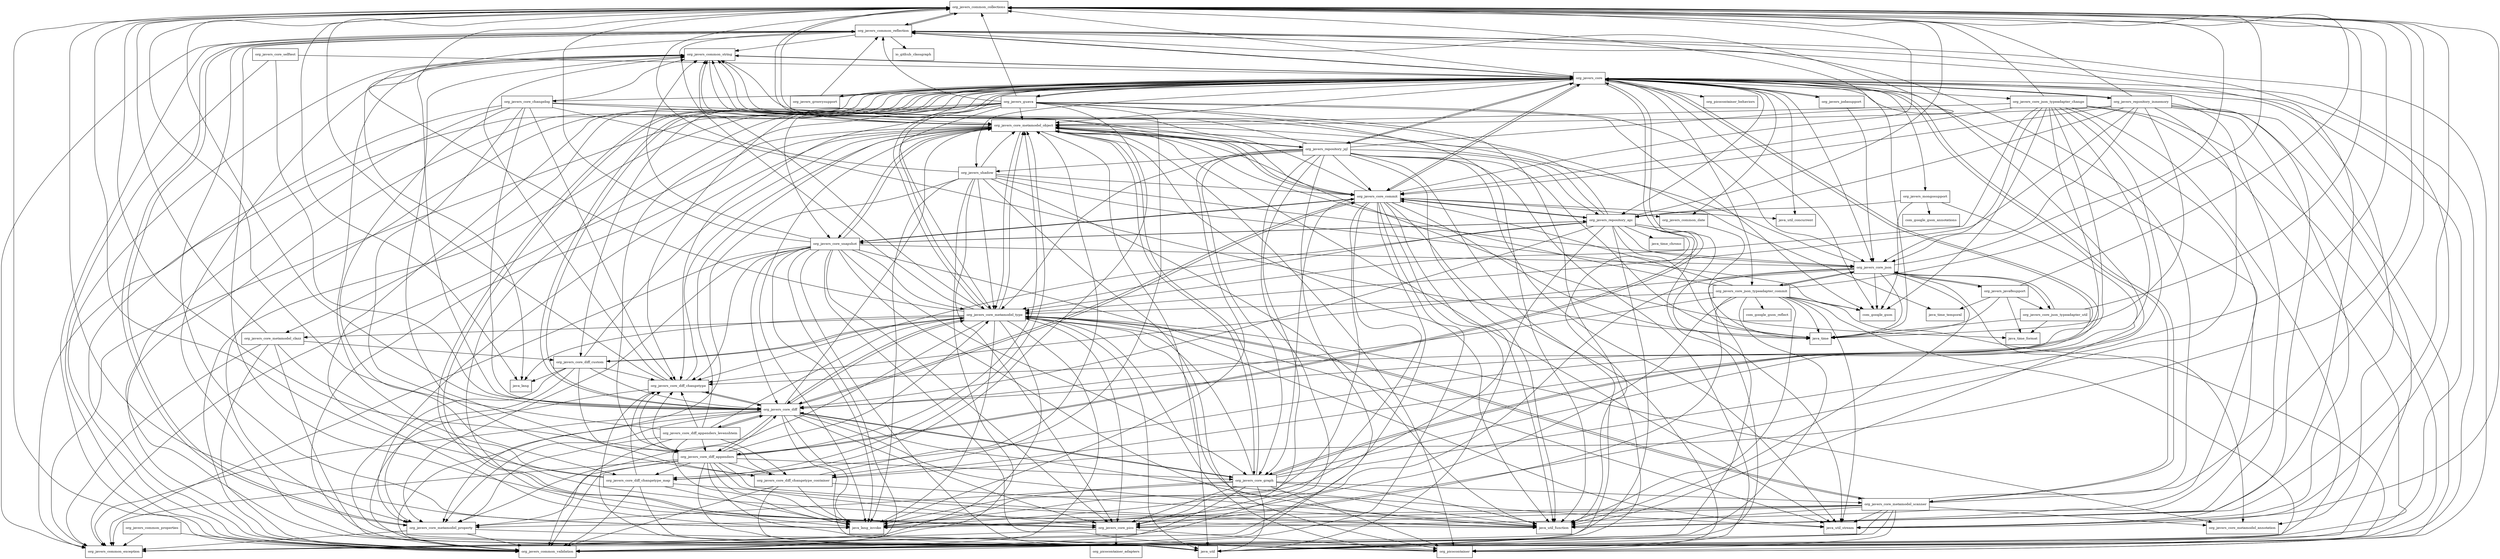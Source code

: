 digraph javers_core_5_0_1_package_dependencies {
  node [shape = box, fontsize=10.0];
  org_javers_common_collections -> java_lang;
  org_javers_common_collections -> java_lang_invoke;
  org_javers_common_collections -> java_util_function;
  org_javers_common_collections -> java_util_stream;
  org_javers_common_collections -> org_javers_common_reflection;
  org_javers_common_collections -> org_javers_common_validation;
  org_javers_common_collections -> org_javers_core_metamodel_object;
  org_javers_common_date -> java_time;
  org_javers_common_properties -> org_javers_common_exception;
  org_javers_common_properties -> org_javers_common_validation;
  org_javers_common_reflection -> io_github_classgraph;
  org_javers_common_reflection -> java_lang;
  org_javers_common_reflection -> java_lang_invoke;
  org_javers_common_reflection -> java_util;
  org_javers_common_reflection -> java_util_function;
  org_javers_common_reflection -> java_util_stream;
  org_javers_common_reflection -> org_javers_common_collections;
  org_javers_common_reflection -> org_javers_common_exception;
  org_javers_common_reflection -> org_javers_common_string;
  org_javers_common_reflection -> org_javers_common_validation;
  org_javers_common_reflection -> org_javers_core;
  org_javers_common_reflection -> org_javers_core_metamodel_property;
  org_javers_common_string -> java_time_format;
  org_javers_common_string -> java_time_temporal;
  org_javers_common_string -> java_util;
  org_javers_common_string -> org_javers_common_validation;
  org_javers_common_string -> org_javers_core;
  org_javers_core -> com_google_gson;
  org_javers_core -> java_lang_invoke;
  org_javers_core -> java_time;
  org_javers_core -> java_util;
  org_javers_core -> java_util_concurrent;
  org_javers_core -> java_util_function;
  org_javers_core -> java_util_stream;
  org_javers_core -> org_javers_common_collections;
  org_javers_core -> org_javers_common_date;
  org_javers_core -> org_javers_common_exception;
  org_javers_core -> org_javers_common_reflection;
  org_javers_core -> org_javers_common_string;
  org_javers_core -> org_javers_common_validation;
  org_javers_core -> org_javers_core_changelog;
  org_javers_core -> org_javers_core_commit;
  org_javers_core -> org_javers_core_diff;
  org_javers_core -> org_javers_core_diff_appenders;
  org_javers_core -> org_javers_core_diff_changetype;
  org_javers_core -> org_javers_core_diff_custom;
  org_javers_core -> org_javers_core_graph;
  org_javers_core -> org_javers_core_json;
  org_javers_core -> org_javers_core_json_typeadapter_change;
  org_javers_core -> org_javers_core_json_typeadapter_commit;
  org_javers_core -> org_javers_core_metamodel_annotation;
  org_javers_core -> org_javers_core_metamodel_clazz;
  org_javers_core -> org_javers_core_metamodel_object;
  org_javers_core -> org_javers_core_metamodel_property;
  org_javers_core -> org_javers_core_metamodel_scanner;
  org_javers_core -> org_javers_core_metamodel_type;
  org_javers_core -> org_javers_core_pico;
  org_javers_core -> org_javers_core_snapshot;
  org_javers_core -> org_javers_groovysupport;
  org_javers_core -> org_javers_guava;
  org_javers_core -> org_javers_jodasupport;
  org_javers_core -> org_javers_mongosupport;
  org_javers_core -> org_javers_repository_api;
  org_javers_core -> org_javers_repository_inmemory;
  org_javers_core -> org_javers_repository_jql;
  org_javers_core -> org_javers_shadow;
  org_javers_core -> org_picocontainer;
  org_javers_core -> org_picocontainer_behaviors;
  org_javers_core_changelog -> java_time;
  org_javers_core_changelog -> java_util;
  org_javers_core_changelog -> org_javers_common_string;
  org_javers_core_changelog -> org_javers_common_validation;
  org_javers_core_changelog -> org_javers_core_commit;
  org_javers_core_changelog -> org_javers_core_diff;
  org_javers_core_changelog -> org_javers_core_diff_changetype;
  org_javers_core_changelog -> org_javers_core_diff_changetype_container;
  org_javers_core_changelog -> org_javers_core_diff_changetype_map;
  org_javers_core_changelog -> org_javers_core_metamodel_object;
  org_javers_core_commit -> java_lang_invoke;
  org_javers_core_commit -> java_time;
  org_javers_core_commit -> java_util;
  org_javers_core_commit -> java_util_concurrent;
  org_javers_core_commit -> java_util_function;
  org_javers_core_commit -> org_javers_common_collections;
  org_javers_core_commit -> org_javers_common_date;
  org_javers_core_commit -> org_javers_common_exception;
  org_javers_core_commit -> org_javers_common_string;
  org_javers_core_commit -> org_javers_common_validation;
  org_javers_core_commit -> org_javers_core;
  org_javers_core_commit -> org_javers_core_diff;
  org_javers_core_commit -> org_javers_core_graph;
  org_javers_core_commit -> org_javers_core_metamodel_object;
  org_javers_core_commit -> org_javers_core_pico;
  org_javers_core_commit -> org_javers_core_snapshot;
  org_javers_core_commit -> org_javers_repository_api;
  org_javers_core_commit -> org_picocontainer;
  org_javers_core_diff -> java_lang_invoke;
  org_javers_core_diff -> java_util;
  org_javers_core_diff -> java_util_function;
  org_javers_core_diff -> java_util_stream;
  org_javers_core_diff -> org_javers_common_collections;
  org_javers_core_diff -> org_javers_common_exception;
  org_javers_core_diff -> org_javers_common_string;
  org_javers_core_diff -> org_javers_common_validation;
  org_javers_core_diff -> org_javers_core;
  org_javers_core_diff -> org_javers_core_commit;
  org_javers_core_diff -> org_javers_core_diff_appenders;
  org_javers_core_diff -> org_javers_core_diff_appenders_levenshtein;
  org_javers_core_diff -> org_javers_core_diff_changetype;
  org_javers_core_diff -> org_javers_core_graph;
  org_javers_core_diff -> org_javers_core_metamodel_object;
  org_javers_core_diff -> org_javers_core_metamodel_property;
  org_javers_core_diff -> org_javers_core_metamodel_type;
  org_javers_core_diff -> org_javers_core_pico;
  org_javers_core_diff_appenders -> java_lang_invoke;
  org_javers_core_diff_appenders -> java_util;
  org_javers_core_diff_appenders -> java_util_function;
  org_javers_core_diff_appenders -> org_javers_common_collections;
  org_javers_core_diff_appenders -> org_javers_common_exception;
  org_javers_core_diff_appenders -> org_javers_common_validation;
  org_javers_core_diff_appenders -> org_javers_core;
  org_javers_core_diff_appenders -> org_javers_core_diff;
  org_javers_core_diff_appenders -> org_javers_core_diff_changetype;
  org_javers_core_diff_appenders -> org_javers_core_diff_changetype_container;
  org_javers_core_diff_appenders -> org_javers_core_diff_changetype_map;
  org_javers_core_diff_appenders -> org_javers_core_graph;
  org_javers_core_diff_appenders -> org_javers_core_metamodel_object;
  org_javers_core_diff_appenders -> org_javers_core_metamodel_property;
  org_javers_core_diff_appenders -> org_javers_core_metamodel_type;
  org_javers_core_diff_appenders -> org_javers_core_pico;
  org_javers_core_diff_appenders -> org_picocontainer;
  org_javers_core_diff_appenders_levenshtein -> java_lang_invoke;
  org_javers_core_diff_appenders_levenshtein -> org_javers_common_collections;
  org_javers_core_diff_appenders_levenshtein -> org_javers_common_validation;
  org_javers_core_diff_appenders_levenshtein -> org_javers_core_diff;
  org_javers_core_diff_appenders_levenshtein -> org_javers_core_diff_appenders;
  org_javers_core_diff_appenders_levenshtein -> org_javers_core_diff_changetype;
  org_javers_core_diff_appenders_levenshtein -> org_javers_core_diff_changetype_container;
  org_javers_core_diff_appenders_levenshtein -> org_javers_core_metamodel_object;
  org_javers_core_diff_appenders_levenshtein -> org_javers_core_metamodel_property;
  org_javers_core_diff_appenders_levenshtein -> org_javers_core_metamodel_type;
  org_javers_core_diff_changetype -> java_util;
  org_javers_core_diff_changetype -> org_javers_common_collections;
  org_javers_core_diff_changetype -> org_javers_common_string;
  org_javers_core_diff_changetype -> org_javers_common_validation;
  org_javers_core_diff_changetype -> org_javers_core_diff;
  org_javers_core_diff_changetype -> org_javers_core_metamodel_object;
  org_javers_core_diff_changetype_container -> java_lang_invoke;
  org_javers_core_diff_changetype_container -> java_util;
  org_javers_core_diff_changetype_container -> java_util_function;
  org_javers_core_diff_changetype_container -> org_javers_common_collections;
  org_javers_core_diff_changetype_container -> org_javers_common_string;
  org_javers_core_diff_changetype_container -> org_javers_common_validation;
  org_javers_core_diff_changetype_container -> org_javers_core_diff_changetype;
  org_javers_core_diff_changetype_container -> org_javers_core_metamodel_object;
  org_javers_core_diff_changetype_map -> java_lang_invoke;
  org_javers_core_diff_changetype_map -> java_util;
  org_javers_core_diff_changetype_map -> java_util_function;
  org_javers_core_diff_changetype_map -> org_javers_common_collections;
  org_javers_core_diff_changetype_map -> org_javers_common_string;
  org_javers_core_diff_changetype_map -> org_javers_common_validation;
  org_javers_core_diff_changetype_map -> org_javers_core_diff_changetype;
  org_javers_core_diff_changetype_map -> org_javers_core_metamodel_object;
  org_javers_core_diff_custom -> java_lang;
  org_javers_core_diff_custom -> java_util;
  org_javers_core_diff_custom -> org_javers_core_diff;
  org_javers_core_diff_custom -> org_javers_core_diff_appenders;
  org_javers_core_diff_custom -> org_javers_core_diff_changetype;
  org_javers_core_diff_custom -> org_javers_core_metamodel_object;
  org_javers_core_diff_custom -> org_javers_core_metamodel_property;
  org_javers_core_diff_custom -> org_javers_core_metamodel_type;
  org_javers_core_graph -> java_lang_invoke;
  org_javers_core_graph -> java_util;
  org_javers_core_graph -> java_util_function;
  org_javers_core_graph -> org_javers_common_collections;
  org_javers_core_graph -> org_javers_common_reflection;
  org_javers_core_graph -> org_javers_common_validation;
  org_javers_core_graph -> org_javers_core;
  org_javers_core_graph -> org_javers_core_diff;
  org_javers_core_graph -> org_javers_core_metamodel_object;
  org_javers_core_graph -> org_javers_core_metamodel_property;
  org_javers_core_graph -> org_javers_core_metamodel_scanner;
  org_javers_core_graph -> org_javers_core_metamodel_type;
  org_javers_core_graph -> org_javers_core_pico;
  org_javers_core_graph -> org_picocontainer;
  org_javers_core_json -> com_google_gson;
  org_javers_core_json -> java_lang_invoke;
  org_javers_core_json -> java_time;
  org_javers_core_json -> java_util_function;
  org_javers_core_json -> org_javers_common_collections;
  org_javers_core_json -> org_javers_common_validation;
  org_javers_core_json -> org_javers_core_diff_changetype;
  org_javers_core_json -> org_javers_core_json_typeadapter_commit;
  org_javers_core_json -> org_javers_core_json_typeadapter_util;
  org_javers_core_json -> org_javers_core_metamodel_annotation;
  org_javers_core_json -> org_javers_core_metamodel_object;
  org_javers_core_json -> org_javers_java8support;
  org_javers_core_json_typeadapter_change -> com_google_gson;
  org_javers_core_json_typeadapter_change -> java_util;
  org_javers_core_json_typeadapter_change -> org_javers_common_collections;
  org_javers_core_json_typeadapter_change -> org_javers_common_exception;
  org_javers_core_json_typeadapter_change -> org_javers_core_commit;
  org_javers_core_json_typeadapter_change -> org_javers_core_diff;
  org_javers_core_json_typeadapter_change -> org_javers_core_diff_changetype;
  org_javers_core_json_typeadapter_change -> org_javers_core_diff_changetype_container;
  org_javers_core_json_typeadapter_change -> org_javers_core_diff_changetype_map;
  org_javers_core_json_typeadapter_change -> org_javers_core_json;
  org_javers_core_json_typeadapter_change -> org_javers_core_metamodel_object;
  org_javers_core_json_typeadapter_change -> org_javers_core_metamodel_type;
  org_javers_core_json_typeadapter_change -> org_javers_core_pico;
  org_javers_core_json_typeadapter_change -> org_picocontainer;
  org_javers_core_json_typeadapter_commit -> com_google_gson;
  org_javers_core_json_typeadapter_commit -> com_google_gson_reflect;
  org_javers_core_json_typeadapter_commit -> java_lang_invoke;
  org_javers_core_json_typeadapter_commit -> java_time;
  org_javers_core_json_typeadapter_commit -> java_util;
  org_javers_core_json_typeadapter_commit -> java_util_function;
  org_javers_core_json_typeadapter_commit -> java_util_stream;
  org_javers_core_json_typeadapter_commit -> org_javers_common_collections;
  org_javers_core_json_typeadapter_commit -> org_javers_common_validation;
  org_javers_core_json_typeadapter_commit -> org_javers_core_commit;
  org_javers_core_json_typeadapter_commit -> org_javers_core_diff;
  org_javers_core_json_typeadapter_commit -> org_javers_core_json;
  org_javers_core_json_typeadapter_commit -> org_javers_core_metamodel_object;
  org_javers_core_json_typeadapter_commit -> org_javers_core_metamodel_type;
  org_javers_core_json_typeadapter_commit -> org_javers_core_pico;
  org_javers_core_json_typeadapter_commit -> org_picocontainer;
  org_javers_core_json_typeadapter_util -> java_time;
  org_javers_core_json_typeadapter_util -> java_time_format;
  org_javers_core_json_typeadapter_util -> org_javers_common_collections;
  org_javers_core_json_typeadapter_util -> org_javers_core_json;
  org_javers_core_metamodel_clazz -> java_util;
  org_javers_core_metamodel_clazz -> java_util_function;
  org_javers_core_metamodel_clazz -> org_javers_common_collections;
  org_javers_core_metamodel_clazz -> org_javers_common_exception;
  org_javers_core_metamodel_clazz -> org_javers_common_validation;
  org_javers_core_metamodel_clazz -> org_javers_core_diff_custom;
  org_javers_core_metamodel_object -> java_lang_invoke;
  org_javers_core_metamodel_object -> java_util;
  org_javers_core_metamodel_object -> java_util_function;
  org_javers_core_metamodel_object -> java_util_stream;
  org_javers_core_metamodel_object -> org_javers_common_collections;
  org_javers_core_metamodel_object -> org_javers_common_exception;
  org_javers_core_metamodel_object -> org_javers_common_string;
  org_javers_core_metamodel_object -> org_javers_common_validation;
  org_javers_core_metamodel_object -> org_javers_core_commit;
  org_javers_core_metamodel_object -> org_javers_core_graph;
  org_javers_core_metamodel_object -> org_javers_core_metamodel_property;
  org_javers_core_metamodel_object -> org_javers_core_metamodel_type;
  org_javers_core_metamodel_object -> org_javers_core_snapshot;
  org_javers_core_metamodel_object -> org_javers_repository_jql;
  org_javers_core_metamodel_object -> org_picocontainer;
  org_javers_core_metamodel_property -> java_util;
  org_javers_core_metamodel_property -> org_javers_common_exception;
  org_javers_core_metamodel_property -> org_javers_common_reflection;
  org_javers_core_metamodel_property -> org_javers_common_validation;
  org_javers_core_metamodel_scanner -> java_lang_invoke;
  org_javers_core_metamodel_scanner -> java_util;
  org_javers_core_metamodel_scanner -> java_util_function;
  org_javers_core_metamodel_scanner -> java_util_stream;
  org_javers_core_metamodel_scanner -> org_javers_common_collections;
  org_javers_core_metamodel_scanner -> org_javers_common_reflection;
  org_javers_core_metamodel_scanner -> org_javers_common_validation;
  org_javers_core_metamodel_scanner -> org_javers_core;
  org_javers_core_metamodel_scanner -> org_javers_core_metamodel_annotation;
  org_javers_core_metamodel_scanner -> org_javers_core_metamodel_property;
  org_javers_core_metamodel_scanner -> org_javers_core_metamodel_type;
  org_javers_core_metamodel_scanner -> org_javers_core_pico;
  org_javers_core_metamodel_scanner -> org_picocontainer;
  org_javers_core_metamodel_type -> java_lang;
  org_javers_core_metamodel_type -> java_lang_invoke;
  org_javers_core_metamodel_type -> java_util;
  org_javers_core_metamodel_type -> java_util_function;
  org_javers_core_metamodel_type -> java_util_stream;
  org_javers_core_metamodel_type -> org_javers_common_collections;
  org_javers_core_metamodel_type -> org_javers_common_exception;
  org_javers_core_metamodel_type -> org_javers_common_reflection;
  org_javers_core_metamodel_type -> org_javers_common_string;
  org_javers_core_metamodel_type -> org_javers_common_validation;
  org_javers_core_metamodel_type -> org_javers_core;
  org_javers_core_metamodel_type -> org_javers_core_diff;
  org_javers_core_metamodel_type -> org_javers_core_diff_custom;
  org_javers_core_metamodel_type -> org_javers_core_metamodel_annotation;
  org_javers_core_metamodel_type -> org_javers_core_metamodel_clazz;
  org_javers_core_metamodel_type -> org_javers_core_metamodel_object;
  org_javers_core_metamodel_type -> org_javers_core_metamodel_property;
  org_javers_core_metamodel_type -> org_javers_core_metamodel_scanner;
  org_javers_core_metamodel_type -> org_javers_core_pico;
  org_javers_core_metamodel_type -> org_picocontainer;
  org_javers_core_pico -> org_javers_common_exception;
  org_javers_core_pico -> org_javers_common_reflection;
  org_javers_core_pico -> org_javers_core;
  org_javers_core_pico -> org_picocontainer;
  org_javers_core_pico -> org_picocontainer_adapters;
  org_javers_core_selftest -> org_javers_common_validation;
  org_javers_core_selftest -> org_javers_core;
  org_javers_core_selftest -> org_javers_core_diff;
  org_javers_core_snapshot -> java_lang_invoke;
  org_javers_core_snapshot -> java_util;
  org_javers_core_snapshot -> java_util_function;
  org_javers_core_snapshot -> java_util_stream;
  org_javers_core_snapshot -> org_javers_common_collections;
  org_javers_core_snapshot -> org_javers_common_exception;
  org_javers_core_snapshot -> org_javers_common_string;
  org_javers_core_snapshot -> org_javers_common_validation;
  org_javers_core_snapshot -> org_javers_core_commit;
  org_javers_core_snapshot -> org_javers_core_diff;
  org_javers_core_snapshot -> org_javers_core_diff_changetype;
  org_javers_core_snapshot -> org_javers_core_graph;
  org_javers_core_snapshot -> org_javers_core_json;
  org_javers_core_snapshot -> org_javers_core_metamodel_object;
  org_javers_core_snapshot -> org_javers_core_metamodel_property;
  org_javers_core_snapshot -> org_javers_core_metamodel_type;
  org_javers_core_snapshot -> org_javers_core_pico;
  org_javers_core_snapshot -> org_javers_repository_api;
  org_javers_core_snapshot -> org_picocontainer;
  org_javers_groovysupport -> org_javers_common_reflection;
  org_javers_groovysupport -> org_javers_core;
  org_javers_guava -> com_google_gson;
  org_javers_guava -> java_lang_invoke;
  org_javers_guava -> java_util;
  org_javers_guava -> java_util_function;
  org_javers_guava -> org_javers_common_collections;
  org_javers_guava -> org_javers_common_exception;
  org_javers_guava -> org_javers_common_reflection;
  org_javers_guava -> org_javers_common_validation;
  org_javers_guava -> org_javers_core;
  org_javers_guava -> org_javers_core_diff_appenders;
  org_javers_guava -> org_javers_core_diff_changetype;
  org_javers_guava -> org_javers_core_diff_changetype_container;
  org_javers_guava -> org_javers_core_diff_changetype_map;
  org_javers_guava -> org_javers_core_json;
  org_javers_guava -> org_javers_core_metamodel_object;
  org_javers_guava -> org_javers_core_metamodel_type;
  org_javers_java8support -> java_time;
  org_javers_java8support -> java_time_format;
  org_javers_java8support -> java_time_temporal;
  org_javers_java8support -> org_javers_common_collections;
  org_javers_java8support -> org_javers_core_json;
  org_javers_java8support -> org_javers_core_json_typeadapter_util;
  org_javers_jodasupport -> org_javers_core;
  org_javers_jodasupport -> org_javers_core_json;
  org_javers_mongosupport -> com_google_gson;
  org_javers_mongosupport -> com_google_gson_annotations;
  org_javers_mongosupport -> java_util_function;
  org_javers_mongosupport -> org_javers_repository_api;
  org_javers_repository_api -> java_lang_invoke;
  org_javers_repository_api -> java_time;
  org_javers_repository_api -> java_time_chrono;
  org_javers_repository_api -> java_util;
  org_javers_repository_api -> java_util_function;
  org_javers_repository_api -> java_util_stream;
  org_javers_repository_api -> org_javers_common_collections;
  org_javers_repository_api -> org_javers_common_string;
  org_javers_repository_api -> org_javers_common_validation;
  org_javers_repository_api -> org_javers_core_commit;
  org_javers_repository_api -> org_javers_core_diff;
  org_javers_repository_api -> org_javers_core_diff_changetype;
  org_javers_repository_api -> org_javers_core_json;
  org_javers_repository_api -> org_javers_core_metamodel_object;
  org_javers_repository_api -> org_javers_core_metamodel_type;
  org_javers_repository_api -> org_javers_core_snapshot;
  org_javers_repository_inmemory -> java_lang_invoke;
  org_javers_repository_inmemory -> java_time;
  org_javers_repository_inmemory -> java_util;
  org_javers_repository_inmemory -> java_util_function;
  org_javers_repository_inmemory -> java_util_stream;
  org_javers_repository_inmemory -> org_javers_common_collections;
  org_javers_repository_inmemory -> org_javers_common_validation;
  org_javers_repository_inmemory -> org_javers_core;
  org_javers_repository_inmemory -> org_javers_core_commit;
  org_javers_repository_inmemory -> org_javers_core_json;
  org_javers_repository_inmemory -> org_javers_core_metamodel_object;
  org_javers_repository_inmemory -> org_javers_core_metamodel_type;
  org_javers_repository_inmemory -> org_javers_repository_api;
  org_javers_repository_jql -> java_lang_invoke;
  org_javers_repository_jql -> java_time;
  org_javers_repository_jql -> java_util;
  org_javers_repository_jql -> java_util_function;
  org_javers_repository_jql -> java_util_stream;
  org_javers_repository_jql -> org_javers_common_collections;
  org_javers_repository_jql -> org_javers_common_exception;
  org_javers_repository_jql -> org_javers_common_string;
  org_javers_repository_jql -> org_javers_common_validation;
  org_javers_repository_jql -> org_javers_core;
  org_javers_repository_jql -> org_javers_core_commit;
  org_javers_repository_jql -> org_javers_core_graph;
  org_javers_repository_jql -> org_javers_core_metamodel_object;
  org_javers_repository_jql -> org_javers_core_metamodel_type;
  org_javers_repository_jql -> org_javers_core_pico;
  org_javers_repository_jql -> org_javers_repository_api;
  org_javers_repository_jql -> org_javers_shadow;
  org_javers_repository_jql -> org_picocontainer;
  org_javers_shadow -> com_google_gson;
  org_javers_shadow -> java_lang_invoke;
  org_javers_shadow -> java_util_function;
  org_javers_shadow -> org_javers_common_collections;
  org_javers_shadow -> org_javers_common_validation;
  org_javers_shadow -> org_javers_core_commit;
  org_javers_shadow -> org_javers_core_json;
  org_javers_shadow -> org_javers_core_metamodel_object;
  org_javers_shadow -> org_javers_core_metamodel_property;
  org_javers_shadow -> org_javers_core_metamodel_type;
  org_javers_shadow -> org_javers_core_pico;
  org_javers_shadow -> org_picocontainer;
}
